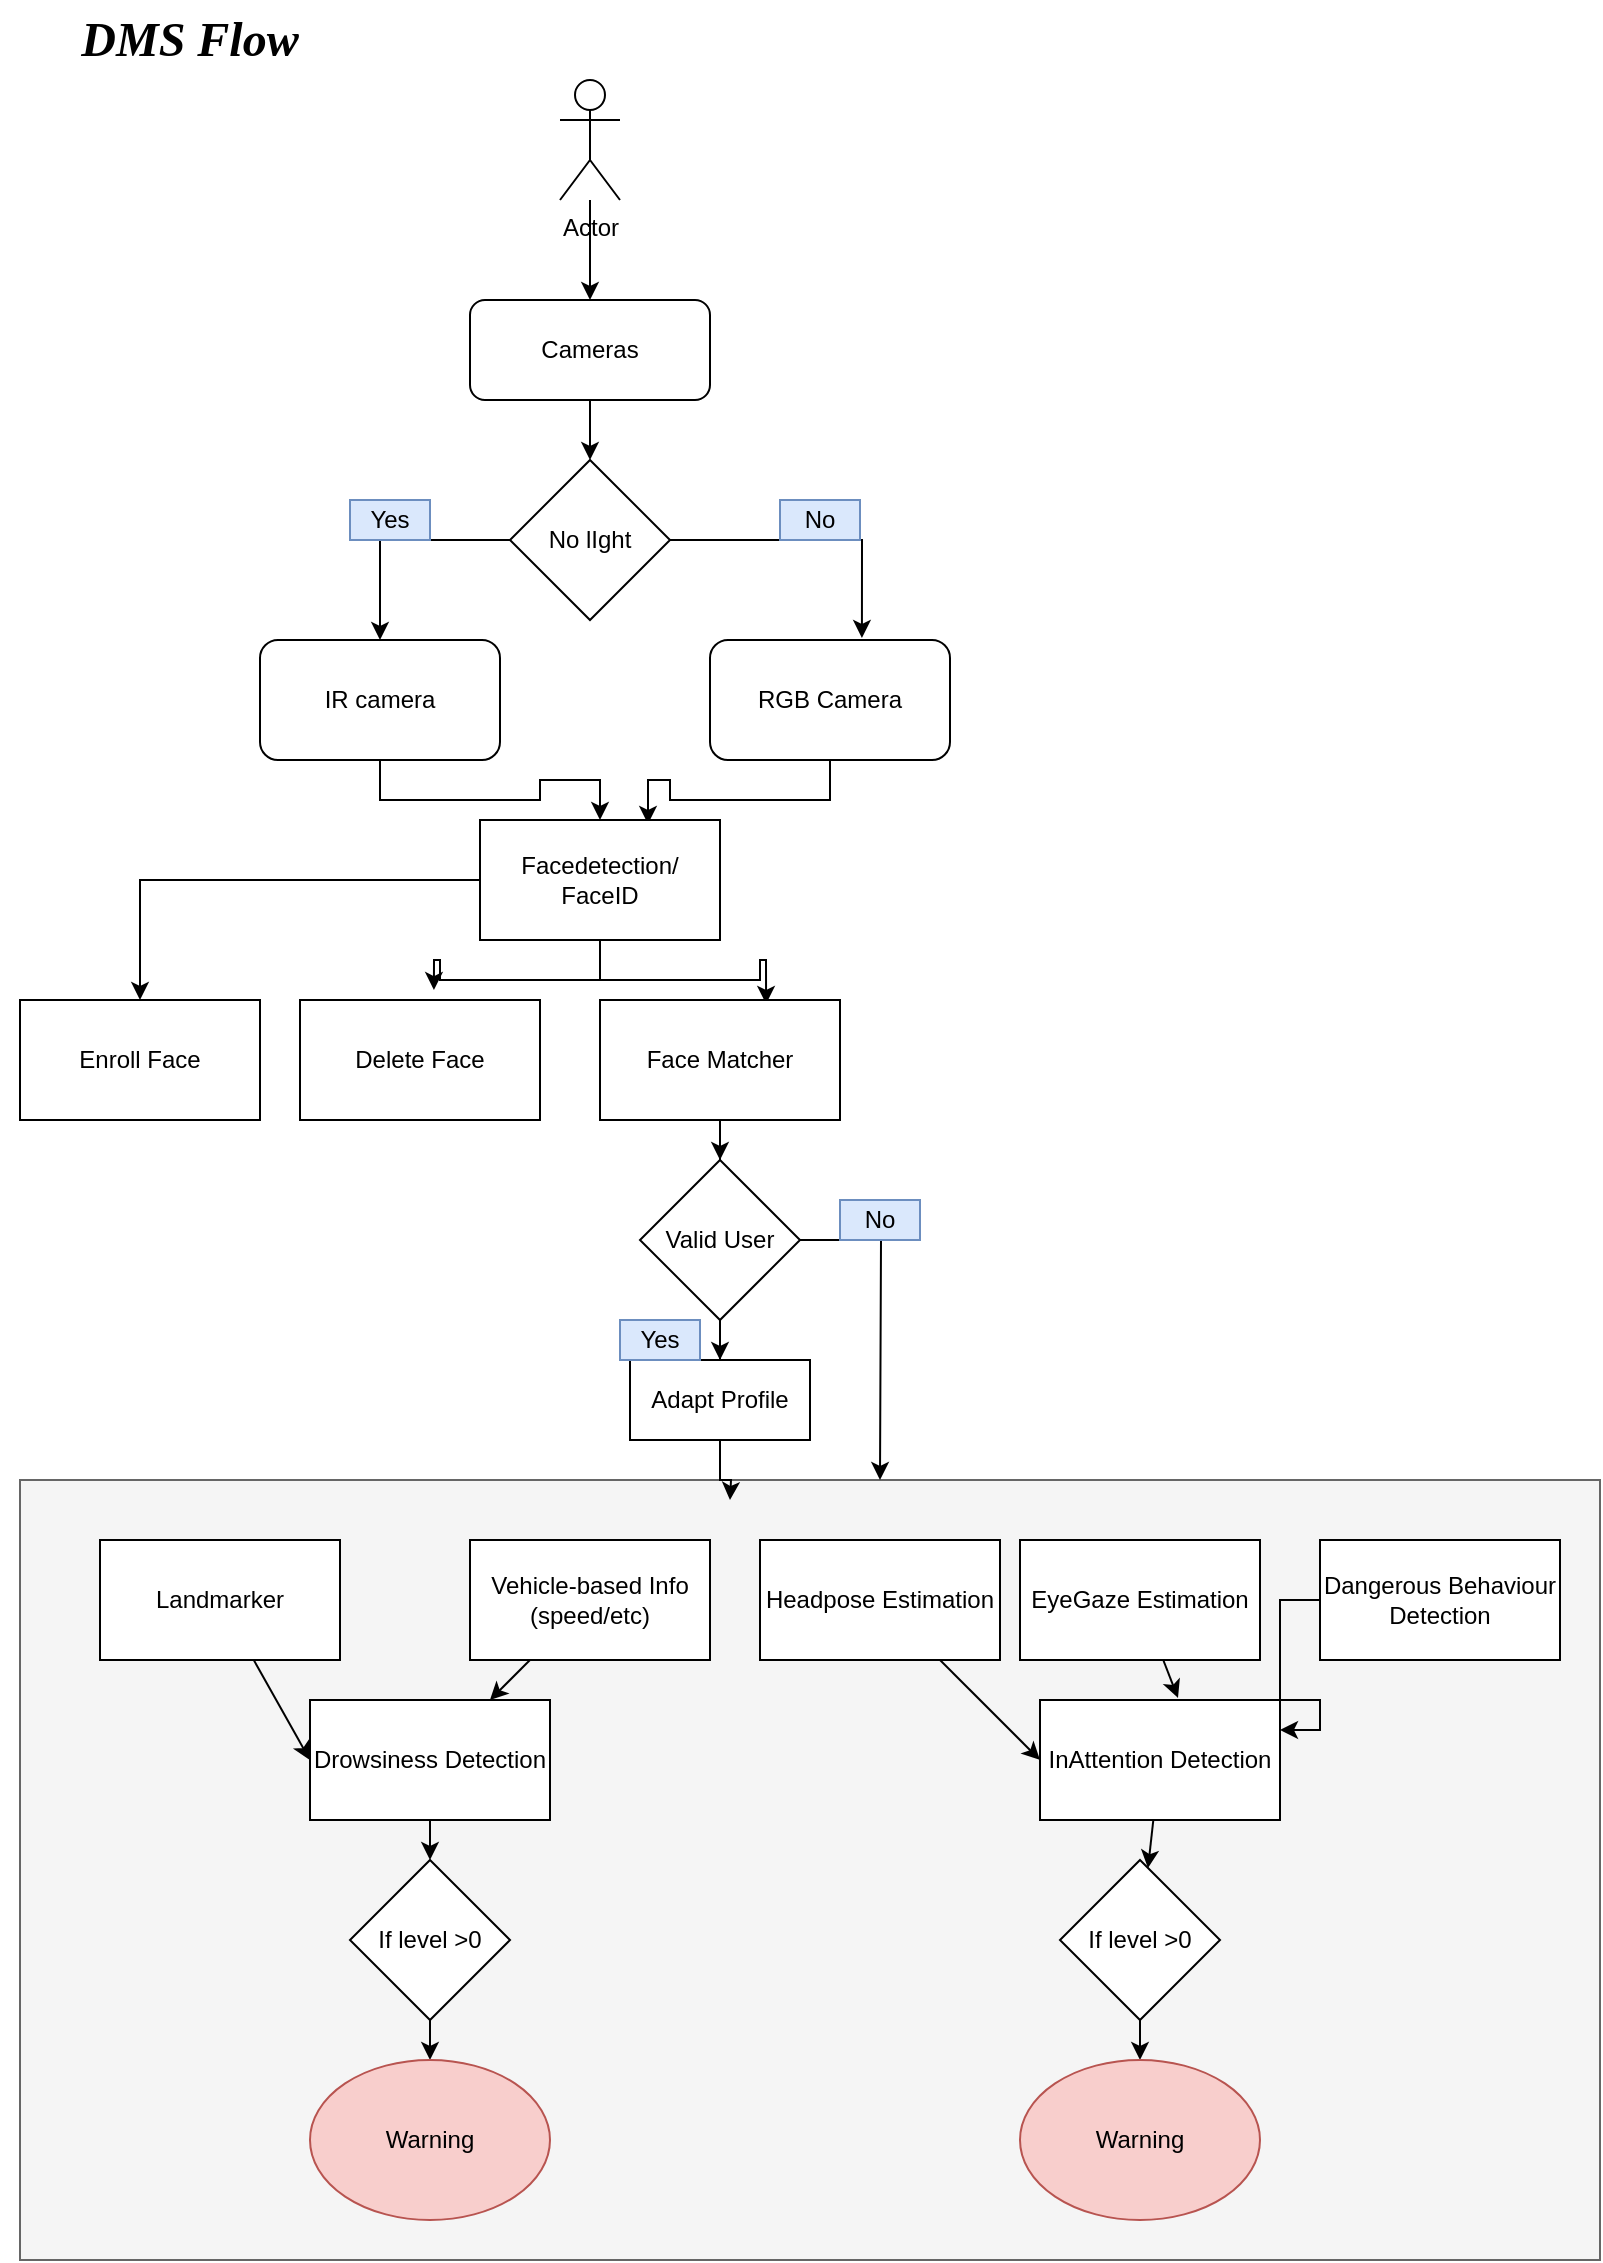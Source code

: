 <mxfile version="13.10.2" type="github">
  <diagram id="lJuUDC5pNTYvukRFcrhO" name="Page-1">
    <mxGraphModel dx="1187" dy="672" grid="1" gridSize="10" guides="1" tooltips="1" connect="1" arrows="1" fold="1" page="1" pageScale="1" pageWidth="827" pageHeight="1169" math="0" shadow="0">
      <root>
        <mxCell id="0" />
        <mxCell id="1" parent="0" />
        <mxCell id="7MPljNKpHujNxq9Dve60-50" value="" style="rounded=0;whiteSpace=wrap;html=1;fillColor=#f5f5f5;strokeColor=#666666;fontColor=#333333;" parent="1" vertex="1">
          <mxGeometry x="20" y="760" width="790" height="390" as="geometry" />
        </mxCell>
        <mxCell id="7MPljNKpHujNxq9Dve60-25" style="edgeStyle=orthogonalEdgeStyle;rounded=0;orthogonalLoop=1;jettySize=auto;html=1;entryX=0.5;entryY=0;entryDx=0;entryDy=0;" parent="1" source="7MPljNKpHujNxq9Dve60-1" target="7MPljNKpHujNxq9Dve60-2" edge="1">
          <mxGeometry relative="1" as="geometry" />
        </mxCell>
        <mxCell id="7MPljNKpHujNxq9Dve60-1" value="Actor" style="shape=umlActor;verticalLabelPosition=bottom;verticalAlign=top;html=1;outlineConnect=0;" parent="1" vertex="1">
          <mxGeometry x="290" y="60" width="30" height="60" as="geometry" />
        </mxCell>
        <mxCell id="7MPljNKpHujNxq9Dve60-26" value="" style="edgeStyle=orthogonalEdgeStyle;rounded=0;orthogonalLoop=1;jettySize=auto;html=1;" parent="1" source="7MPljNKpHujNxq9Dve60-2" target="7MPljNKpHujNxq9Dve60-5" edge="1">
          <mxGeometry relative="1" as="geometry" />
        </mxCell>
        <mxCell id="7MPljNKpHujNxq9Dve60-2" value="Cameras" style="rounded=1;whiteSpace=wrap;html=1;" parent="1" vertex="1">
          <mxGeometry x="245" y="170" width="120" height="50" as="geometry" />
        </mxCell>
        <mxCell id="7MPljNKpHujNxq9Dve60-27" style="edgeStyle=orthogonalEdgeStyle;rounded=0;orthogonalLoop=1;jettySize=auto;html=1;" parent="1" source="7MPljNKpHujNxq9Dve60-5" target="7MPljNKpHujNxq9Dve60-6" edge="1">
          <mxGeometry relative="1" as="geometry" />
        </mxCell>
        <mxCell id="7MPljNKpHujNxq9Dve60-28" style="edgeStyle=orthogonalEdgeStyle;rounded=0;orthogonalLoop=1;jettySize=auto;html=1;entryX=0.633;entryY=-0.017;entryDx=0;entryDy=0;entryPerimeter=0;" parent="1" source="7MPljNKpHujNxq9Dve60-5" target="7MPljNKpHujNxq9Dve60-7" edge="1">
          <mxGeometry relative="1" as="geometry" />
        </mxCell>
        <mxCell id="7MPljNKpHujNxq9Dve60-5" value="No lIght" style="rhombus;whiteSpace=wrap;html=1;" parent="1" vertex="1">
          <mxGeometry x="265" y="250" width="80" height="80" as="geometry" />
        </mxCell>
        <mxCell id="7MPljNKpHujNxq9Dve60-29" style="edgeStyle=orthogonalEdgeStyle;rounded=0;orthogonalLoop=1;jettySize=auto;html=1;" parent="1" source="7MPljNKpHujNxq9Dve60-6" target="7MPljNKpHujNxq9Dve60-8" edge="1">
          <mxGeometry relative="1" as="geometry" />
        </mxCell>
        <mxCell id="7MPljNKpHujNxq9Dve60-6" value="IR camera" style="rounded=1;whiteSpace=wrap;html=1;" parent="1" vertex="1">
          <mxGeometry x="140" y="340" width="120" height="60" as="geometry" />
        </mxCell>
        <mxCell id="7MPljNKpHujNxq9Dve60-30" style="edgeStyle=orthogonalEdgeStyle;rounded=0;orthogonalLoop=1;jettySize=auto;html=1;entryX=0.7;entryY=0.033;entryDx=0;entryDy=0;entryPerimeter=0;" parent="1" source="7MPljNKpHujNxq9Dve60-7" target="7MPljNKpHujNxq9Dve60-8" edge="1">
          <mxGeometry relative="1" as="geometry">
            <mxPoint x="330" y="420" as="targetPoint" />
          </mxGeometry>
        </mxCell>
        <mxCell id="7MPljNKpHujNxq9Dve60-7" value="RGB Camera" style="rounded=1;whiteSpace=wrap;html=1;" parent="1" vertex="1">
          <mxGeometry x="365" y="340" width="120" height="60" as="geometry" />
        </mxCell>
        <mxCell id="7MPljNKpHujNxq9Dve60-31" style="edgeStyle=orthogonalEdgeStyle;rounded=0;orthogonalLoop=1;jettySize=auto;html=1;entryX=0.5;entryY=0;entryDx=0;entryDy=0;" parent="1" source="7MPljNKpHujNxq9Dve60-8" target="7MPljNKpHujNxq9Dve60-9" edge="1">
          <mxGeometry relative="1" as="geometry" />
        </mxCell>
        <mxCell id="7MPljNKpHujNxq9Dve60-32" style="edgeStyle=orthogonalEdgeStyle;rounded=0;orthogonalLoop=1;jettySize=auto;html=1;entryX=0.558;entryY=-0.083;entryDx=0;entryDy=0;entryPerimeter=0;" parent="1" source="7MPljNKpHujNxq9Dve60-8" target="7MPljNKpHujNxq9Dve60-10" edge="1">
          <mxGeometry relative="1" as="geometry" />
        </mxCell>
        <mxCell id="7MPljNKpHujNxq9Dve60-33" style="edgeStyle=orthogonalEdgeStyle;rounded=0;orthogonalLoop=1;jettySize=auto;html=1;entryX=0.692;entryY=0.033;entryDx=0;entryDy=0;entryPerimeter=0;" parent="1" source="7MPljNKpHujNxq9Dve60-8" target="7MPljNKpHujNxq9Dve60-11" edge="1">
          <mxGeometry relative="1" as="geometry" />
        </mxCell>
        <mxCell id="7MPljNKpHujNxq9Dve60-8" value="Facedetection/ FaceID" style="rounded=0;whiteSpace=wrap;html=1;" parent="1" vertex="1">
          <mxGeometry x="250" y="430" width="120" height="60" as="geometry" />
        </mxCell>
        <mxCell id="7MPljNKpHujNxq9Dve60-9" value="Enroll Face" style="rounded=0;whiteSpace=wrap;html=1;" parent="1" vertex="1">
          <mxGeometry x="20" y="520" width="120" height="60" as="geometry" />
        </mxCell>
        <mxCell id="7MPljNKpHujNxq9Dve60-10" value="Delete Face" style="rounded=0;whiteSpace=wrap;html=1;" parent="1" vertex="1">
          <mxGeometry x="160" y="520" width="120" height="60" as="geometry" />
        </mxCell>
        <mxCell id="7MPljNKpHujNxq9Dve60-34" value="" style="edgeStyle=orthogonalEdgeStyle;rounded=0;orthogonalLoop=1;jettySize=auto;html=1;" parent="1" source="7MPljNKpHujNxq9Dve60-11" target="7MPljNKpHujNxq9Dve60-13" edge="1">
          <mxGeometry relative="1" as="geometry" />
        </mxCell>
        <mxCell id="7MPljNKpHujNxq9Dve60-11" value="Face Matcher" style="rounded=0;whiteSpace=wrap;html=1;" parent="1" vertex="1">
          <mxGeometry x="310" y="520" width="120" height="60" as="geometry" />
        </mxCell>
        <mxCell id="6KbmqXxEBzS3OsPOvnqm-3" value="" style="edgeStyle=orthogonalEdgeStyle;rounded=0;orthogonalLoop=1;jettySize=auto;html=1;" edge="1" parent="1" source="7MPljNKpHujNxq9Dve60-13" target="6KbmqXxEBzS3OsPOvnqm-2">
          <mxGeometry relative="1" as="geometry" />
        </mxCell>
        <mxCell id="6KbmqXxEBzS3OsPOvnqm-7" style="edgeStyle=orthogonalEdgeStyle;rounded=0;orthogonalLoop=1;jettySize=auto;html=1;" edge="1" parent="1" source="7MPljNKpHujNxq9Dve60-13">
          <mxGeometry relative="1" as="geometry">
            <mxPoint x="450" y="760" as="targetPoint" />
          </mxGeometry>
        </mxCell>
        <mxCell id="7MPljNKpHujNxq9Dve60-13" value="Valid User" style="rhombus;whiteSpace=wrap;html=1;" parent="1" vertex="1">
          <mxGeometry x="330" y="600" width="80" height="80" as="geometry" />
        </mxCell>
        <mxCell id="7MPljNKpHujNxq9Dve60-41" style="edgeStyle=none;rounded=0;orthogonalLoop=1;jettySize=auto;html=1;entryX=0;entryY=0.5;entryDx=0;entryDy=0;" parent="1" source="7MPljNKpHujNxq9Dve60-14" target="7MPljNKpHujNxq9Dve60-19" edge="1">
          <mxGeometry relative="1" as="geometry" />
        </mxCell>
        <mxCell id="7MPljNKpHujNxq9Dve60-14" value="Landmarker" style="rounded=0;whiteSpace=wrap;html=1;" parent="1" vertex="1">
          <mxGeometry x="60" y="790" width="120" height="60" as="geometry" />
        </mxCell>
        <mxCell id="7MPljNKpHujNxq9Dve60-46" value="" style="edgeStyle=none;rounded=0;orthogonalLoop=1;jettySize=auto;html=1;entryX=0.575;entryY=-0.017;entryDx=0;entryDy=0;entryPerimeter=0;" parent="1" source="7MPljNKpHujNxq9Dve60-15" target="7MPljNKpHujNxq9Dve60-20" edge="1">
          <mxGeometry relative="1" as="geometry" />
        </mxCell>
        <mxCell id="7MPljNKpHujNxq9Dve60-15" value="EyeGaze Estimation" style="rounded=0;whiteSpace=wrap;html=1;" parent="1" vertex="1">
          <mxGeometry x="520" y="790" width="120" height="60" as="geometry" />
        </mxCell>
        <mxCell id="7MPljNKpHujNxq9Dve60-45" style="edgeStyle=none;rounded=0;orthogonalLoop=1;jettySize=auto;html=1;entryX=0;entryY=0.5;entryDx=0;entryDy=0;" parent="1" source="7MPljNKpHujNxq9Dve60-16" target="7MPljNKpHujNxq9Dve60-20" edge="1">
          <mxGeometry relative="1" as="geometry" />
        </mxCell>
        <mxCell id="7MPljNKpHujNxq9Dve60-16" value="Headpose Estimation" style="rounded=0;whiteSpace=wrap;html=1;" parent="1" vertex="1">
          <mxGeometry x="390" y="790" width="120" height="60" as="geometry" />
        </mxCell>
        <mxCell id="7MPljNKpHujNxq9Dve60-42" style="edgeStyle=none;rounded=0;orthogonalLoop=1;jettySize=auto;html=1;" parent="1" source="7MPljNKpHujNxq9Dve60-17" target="7MPljNKpHujNxq9Dve60-19" edge="1">
          <mxGeometry relative="1" as="geometry" />
        </mxCell>
        <mxCell id="7MPljNKpHujNxq9Dve60-17" value="Vehicle-based Info&lt;br&gt;(speed/etc)" style="rounded=0;whiteSpace=wrap;html=1;" parent="1" vertex="1">
          <mxGeometry x="245" y="790" width="120" height="60" as="geometry" />
        </mxCell>
        <mxCell id="6KbmqXxEBzS3OsPOvnqm-1" style="edgeStyle=orthogonalEdgeStyle;rounded=0;orthogonalLoop=1;jettySize=auto;html=1;entryX=1;entryY=0.25;entryDx=0;entryDy=0;" edge="1" parent="1" source="7MPljNKpHujNxq9Dve60-18" target="7MPljNKpHujNxq9Dve60-20">
          <mxGeometry relative="1" as="geometry" />
        </mxCell>
        <mxCell id="7MPljNKpHujNxq9Dve60-18" value="Dangerous Behaviour Detection" style="rounded=0;whiteSpace=wrap;html=1;" parent="1" vertex="1">
          <mxGeometry x="670" y="790" width="120" height="60" as="geometry" />
        </mxCell>
        <mxCell id="7MPljNKpHujNxq9Dve60-43" value="" style="edgeStyle=none;rounded=0;orthogonalLoop=1;jettySize=auto;html=1;" parent="1" source="7MPljNKpHujNxq9Dve60-19" target="7MPljNKpHujNxq9Dve60-21" edge="1">
          <mxGeometry relative="1" as="geometry" />
        </mxCell>
        <mxCell id="7MPljNKpHujNxq9Dve60-19" value="Drowsiness Detection" style="rounded=0;whiteSpace=wrap;html=1;" parent="1" vertex="1">
          <mxGeometry x="165" y="870" width="120" height="60" as="geometry" />
        </mxCell>
        <mxCell id="7MPljNKpHujNxq9Dve60-48" value="" style="edgeStyle=none;rounded=0;orthogonalLoop=1;jettySize=auto;html=1;" parent="1" source="7MPljNKpHujNxq9Dve60-20" target="7MPljNKpHujNxq9Dve60-22" edge="1">
          <mxGeometry relative="1" as="geometry" />
        </mxCell>
        <mxCell id="7MPljNKpHujNxq9Dve60-20" value="InAttention Detection" style="rounded=0;whiteSpace=wrap;html=1;" parent="1" vertex="1">
          <mxGeometry x="530" y="870" width="120" height="60" as="geometry" />
        </mxCell>
        <mxCell id="7MPljNKpHujNxq9Dve60-44" value="" style="edgeStyle=none;rounded=0;orthogonalLoop=1;jettySize=auto;html=1;" parent="1" source="7MPljNKpHujNxq9Dve60-21" target="7MPljNKpHujNxq9Dve60-23" edge="1">
          <mxGeometry relative="1" as="geometry" />
        </mxCell>
        <mxCell id="7MPljNKpHujNxq9Dve60-21" value="If level &amp;gt;0" style="rhombus;whiteSpace=wrap;html=1;" parent="1" vertex="1">
          <mxGeometry x="185" y="950" width="80" height="80" as="geometry" />
        </mxCell>
        <mxCell id="7MPljNKpHujNxq9Dve60-49" value="" style="edgeStyle=none;rounded=0;orthogonalLoop=1;jettySize=auto;html=1;" parent="1" source="7MPljNKpHujNxq9Dve60-22" target="7MPljNKpHujNxq9Dve60-24" edge="1">
          <mxGeometry relative="1" as="geometry" />
        </mxCell>
        <mxCell id="7MPljNKpHujNxq9Dve60-22" value="If level &amp;gt;0" style="rhombus;whiteSpace=wrap;html=1;" parent="1" vertex="1">
          <mxGeometry x="540" y="950" width="80" height="80" as="geometry" />
        </mxCell>
        <mxCell id="7MPljNKpHujNxq9Dve60-23" value="Warning" style="ellipse;whiteSpace=wrap;html=1;fillColor=#f8cecc;strokeColor=#b85450;" parent="1" vertex="1">
          <mxGeometry x="165" y="1050" width="120" height="80" as="geometry" />
        </mxCell>
        <mxCell id="7MPljNKpHujNxq9Dve60-24" value="Warning" style="ellipse;whiteSpace=wrap;html=1;fillColor=#f8cecc;strokeColor=#b85450;" parent="1" vertex="1">
          <mxGeometry x="520" y="1050" width="120" height="80" as="geometry" />
        </mxCell>
        <mxCell id="7MPljNKpHujNxq9Dve60-35" value="Yes" style="text;html=1;strokeColor=#6c8ebf;fillColor=#dae8fc;align=center;verticalAlign=middle;whiteSpace=wrap;rounded=0;" parent="1" vertex="1">
          <mxGeometry x="185" y="270" width="40" height="20" as="geometry" />
        </mxCell>
        <mxCell id="7MPljNKpHujNxq9Dve60-36" value="No" style="text;html=1;strokeColor=#6c8ebf;fillColor=#dae8fc;align=center;verticalAlign=middle;whiteSpace=wrap;rounded=0;" parent="1" vertex="1">
          <mxGeometry x="400" y="270" width="40" height="20" as="geometry" />
        </mxCell>
        <mxCell id="7MPljNKpHujNxq9Dve60-56" value="&lt;font style=&quot;font-size: 24px&quot; face=&quot;Tahoma&quot;&gt;&lt;b&gt;&lt;i&gt;DMS Flow&lt;/i&gt;&lt;/b&gt;&lt;/font&gt;" style="text;html=1;strokeColor=none;fillColor=none;align=center;verticalAlign=middle;whiteSpace=wrap;rounded=0;" parent="1" vertex="1">
          <mxGeometry x="10" y="20" width="190" height="40" as="geometry" />
        </mxCell>
        <mxCell id="6KbmqXxEBzS3OsPOvnqm-6" style="edgeStyle=orthogonalEdgeStyle;rounded=0;orthogonalLoop=1;jettySize=auto;html=1;" edge="1" parent="1" source="6KbmqXxEBzS3OsPOvnqm-2">
          <mxGeometry relative="1" as="geometry">
            <mxPoint x="375" y="770" as="targetPoint" />
          </mxGeometry>
        </mxCell>
        <mxCell id="6KbmqXxEBzS3OsPOvnqm-2" value="Adapt Profile" style="rounded=0;whiteSpace=wrap;html=1;" vertex="1" parent="1">
          <mxGeometry x="325" y="700" width="90" height="40" as="geometry" />
        </mxCell>
        <mxCell id="6KbmqXxEBzS3OsPOvnqm-8" value="No" style="text;html=1;strokeColor=#6c8ebf;fillColor=#dae8fc;align=center;verticalAlign=middle;whiteSpace=wrap;rounded=0;" vertex="1" parent="1">
          <mxGeometry x="430" y="620" width="40" height="20" as="geometry" />
        </mxCell>
        <mxCell id="6KbmqXxEBzS3OsPOvnqm-9" value="Yes" style="text;html=1;strokeColor=#6c8ebf;fillColor=#dae8fc;align=center;verticalAlign=middle;whiteSpace=wrap;rounded=0;" vertex="1" parent="1">
          <mxGeometry x="320" y="680" width="40" height="20" as="geometry" />
        </mxCell>
      </root>
    </mxGraphModel>
  </diagram>
</mxfile>
